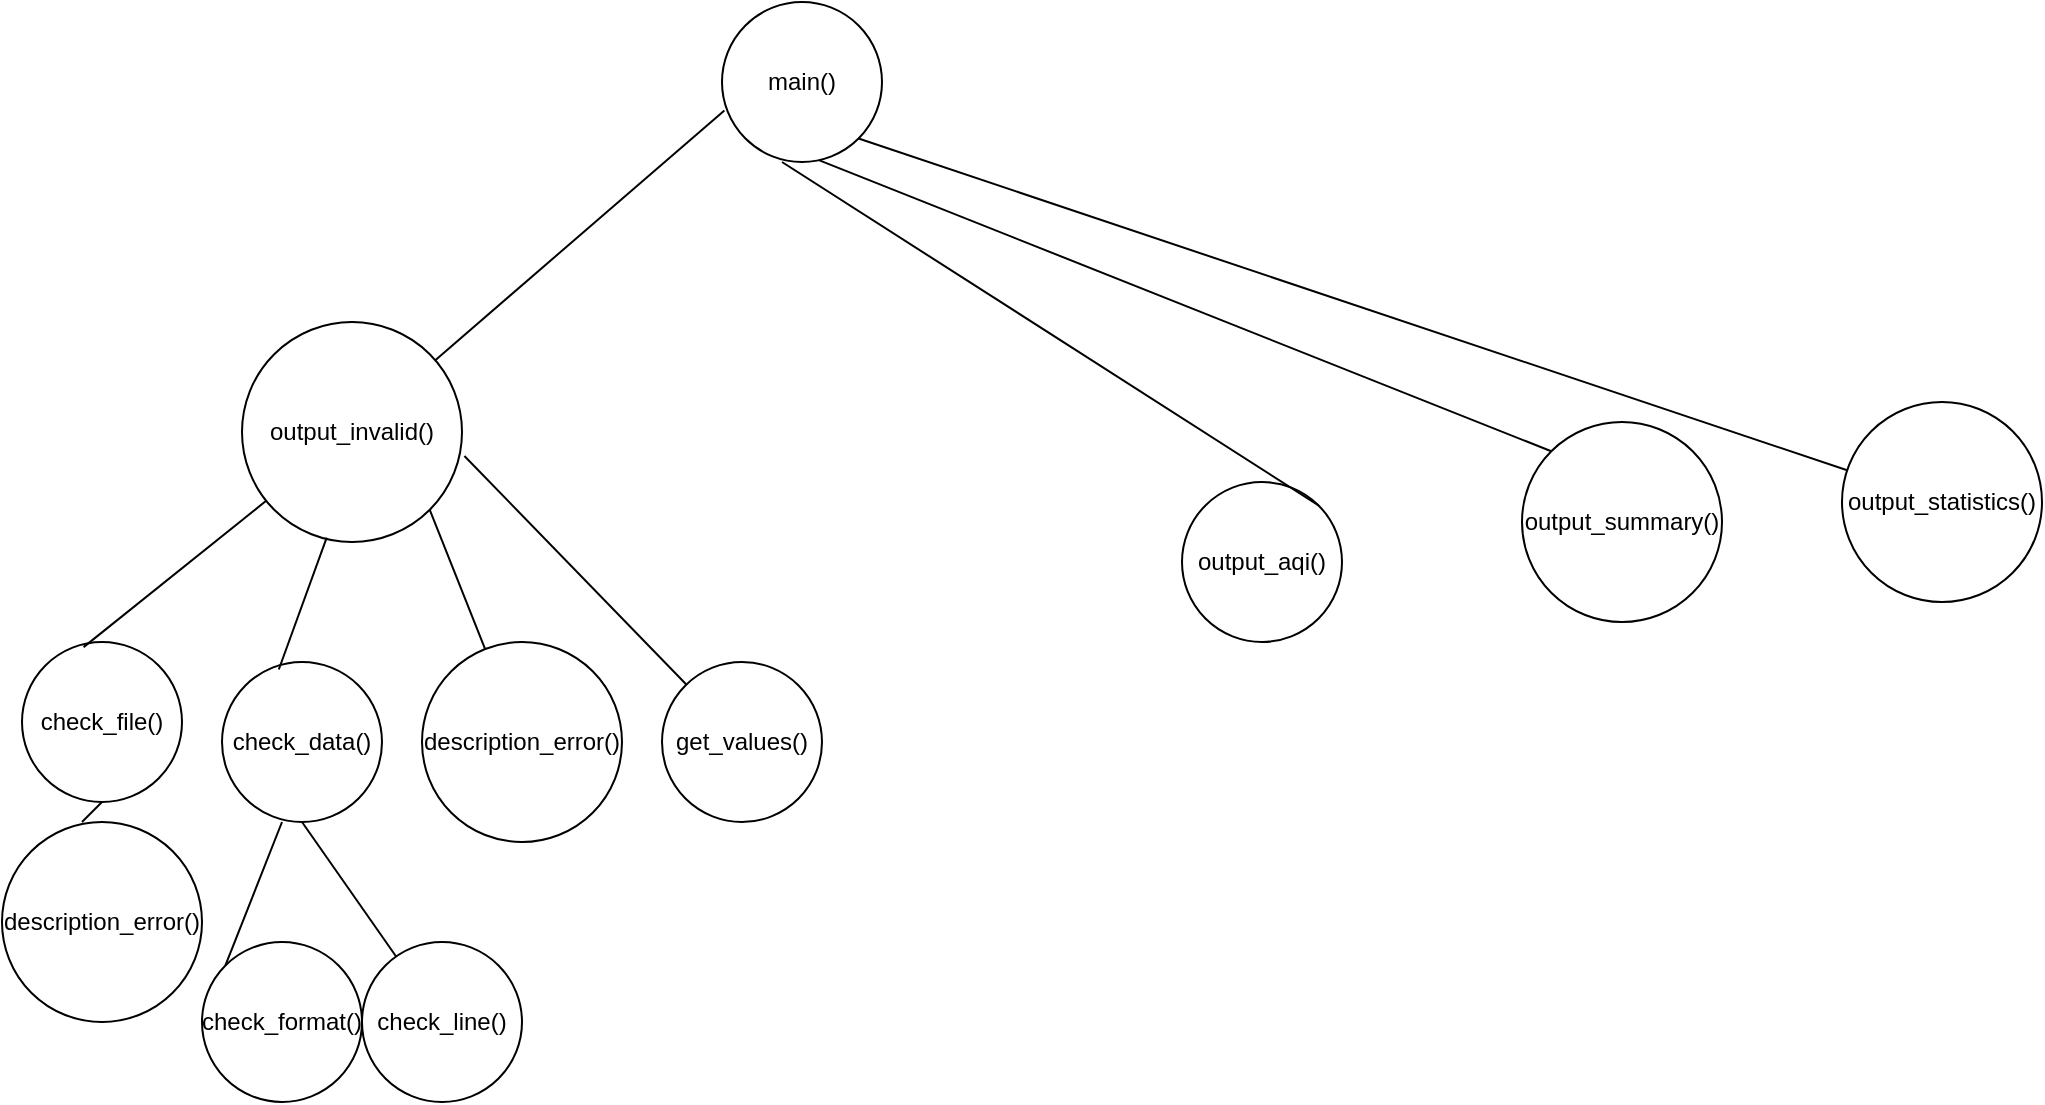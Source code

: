 <mxfile version="20.8.3" type="github" pages="2">
  <diagram id="cuSqO_4xSp7wu_9kqnW6" name="Page-1">
    <mxGraphModel dx="2126" dy="527" grid="1" gridSize="10" guides="1" tooltips="1" connect="1" arrows="1" fold="1" page="1" pageScale="1" pageWidth="850" pageHeight="1100" math="0" shadow="0">
      <root>
        <mxCell id="0" />
        <mxCell id="1" parent="0" />
        <mxCell id="RL_vZmTEsVki9VU4-pgK-1" value="main()" style="ellipse;whiteSpace=wrap;html=1;aspect=fixed;" parent="1" vertex="1">
          <mxGeometry x="140" width="80" height="80" as="geometry" />
        </mxCell>
        <mxCell id="RL_vZmTEsVki9VU4-pgK-2" value="output_aqi()" style="ellipse;whiteSpace=wrap;html=1;aspect=fixed;" parent="1" vertex="1">
          <mxGeometry x="370" y="240" width="80" height="80" as="geometry" />
        </mxCell>
        <mxCell id="RL_vZmTEsVki9VU4-pgK-3" value="output_summary()" style="ellipse;whiteSpace=wrap;html=1;aspect=fixed;" parent="1" vertex="1">
          <mxGeometry x="540" y="210" width="100" height="100" as="geometry" />
        </mxCell>
        <mxCell id="RL_vZmTEsVki9VU4-pgK-4" value="output_invalid()" style="ellipse;whiteSpace=wrap;html=1;aspect=fixed;" parent="1" vertex="1">
          <mxGeometry x="-100" y="160" width="110" height="110" as="geometry" />
        </mxCell>
        <mxCell id="RL_vZmTEsVki9VU4-pgK-5" value="output_statistics()" style="ellipse;whiteSpace=wrap;html=1;aspect=fixed;" parent="1" vertex="1">
          <mxGeometry x="700" y="200" width="100" height="100" as="geometry" />
        </mxCell>
        <mxCell id="RL_vZmTEsVki9VU4-pgK-7" value="" style="endArrow=none;html=1;rounded=0;entryX=0.015;entryY=0.678;entryDx=0;entryDy=0;entryPerimeter=0;" parent="1" source="RL_vZmTEsVki9VU4-pgK-4" target="RL_vZmTEsVki9VU4-pgK-1" edge="1">
          <mxGeometry width="50" height="50" relative="1" as="geometry">
            <mxPoint x="260" y="120" as="sourcePoint" />
            <mxPoint x="310" y="70" as="targetPoint" />
          </mxGeometry>
        </mxCell>
        <mxCell id="RL_vZmTEsVki9VU4-pgK-8" value="" style="endArrow=none;html=1;rounded=0;entryX=0.375;entryY=1;entryDx=0;entryDy=0;entryPerimeter=0;exitX=1;exitY=0;exitDx=0;exitDy=0;" parent="1" source="RL_vZmTEsVki9VU4-pgK-2" target="RL_vZmTEsVki9VU4-pgK-1" edge="1">
          <mxGeometry width="50" height="50" relative="1" as="geometry">
            <mxPoint x="320" y="180" as="sourcePoint" />
            <mxPoint x="370" y="130" as="targetPoint" />
          </mxGeometry>
        </mxCell>
        <mxCell id="RL_vZmTEsVki9VU4-pgK-9" value="" style="endArrow=none;html=1;rounded=0;entryX=0.605;entryY=0.988;entryDx=0;entryDy=0;entryPerimeter=0;exitX=0;exitY=0;exitDx=0;exitDy=0;" parent="1" target="RL_vZmTEsVki9VU4-pgK-1" edge="1" source="RL_vZmTEsVki9VU4-pgK-3">
          <mxGeometry width="50" height="50" relative="1" as="geometry">
            <mxPoint x="460" y="240" as="sourcePoint" />
            <mxPoint x="450" y="140" as="targetPoint" />
          </mxGeometry>
        </mxCell>
        <mxCell id="RL_vZmTEsVki9VU4-pgK-10" value="" style="endArrow=none;html=1;rounded=0;entryX=1;entryY=1;entryDx=0;entryDy=0;" parent="1" source="RL_vZmTEsVki9VU4-pgK-5" target="RL_vZmTEsVki9VU4-pgK-1" edge="1">
          <mxGeometry width="50" height="50" relative="1" as="geometry">
            <mxPoint x="500" y="170" as="sourcePoint" />
            <mxPoint x="550" y="120" as="targetPoint" />
          </mxGeometry>
        </mxCell>
        <mxCell id="RL_vZmTEsVki9VU4-pgK-11" value="check_file()" style="ellipse;whiteSpace=wrap;html=1;aspect=fixed;" parent="1" vertex="1">
          <mxGeometry x="-210" y="320" width="80" height="80" as="geometry" />
        </mxCell>
        <mxCell id="RL_vZmTEsVki9VU4-pgK-12" value="check_data()" style="ellipse;whiteSpace=wrap;html=1;aspect=fixed;" parent="1" vertex="1">
          <mxGeometry x="-110" y="330" width="80" height="80" as="geometry" />
        </mxCell>
        <mxCell id="RL_vZmTEsVki9VU4-pgK-13" value="description_error()" style="ellipse;whiteSpace=wrap;html=1;aspect=fixed;" parent="1" vertex="1">
          <mxGeometry x="-10" y="320" width="100" height="100" as="geometry" />
        </mxCell>
        <mxCell id="RL_vZmTEsVki9VU4-pgK-14" value="get_values()" style="ellipse;whiteSpace=wrap;html=1;aspect=fixed;" parent="1" vertex="1">
          <mxGeometry x="110" y="330" width="80" height="80" as="geometry" />
        </mxCell>
        <mxCell id="IlgSwS_JlBay_ioRpLjO-1" value="" style="endArrow=none;html=1;rounded=0;exitX=0.385;exitY=0.032;exitDx=0;exitDy=0;exitPerimeter=0;" edge="1" parent="1" source="RL_vZmTEsVki9VU4-pgK-11" target="RL_vZmTEsVki9VU4-pgK-4">
          <mxGeometry width="50" height="50" relative="1" as="geometry">
            <mxPoint x="10" y="390" as="sourcePoint" />
            <mxPoint x="60" y="340" as="targetPoint" />
          </mxGeometry>
        </mxCell>
        <mxCell id="IlgSwS_JlBay_ioRpLjO-2" value="" style="endArrow=none;html=1;rounded=0;entryX=0.385;entryY=0.98;entryDx=0;entryDy=0;entryPerimeter=0;exitX=0.355;exitY=0.047;exitDx=0;exitDy=0;exitPerimeter=0;" edge="1" parent="1" source="RL_vZmTEsVki9VU4-pgK-12" target="RL_vZmTEsVki9VU4-pgK-4">
          <mxGeometry width="50" height="50" relative="1" as="geometry">
            <mxPoint x="140" y="390" as="sourcePoint" />
            <mxPoint x="190" y="340" as="targetPoint" />
          </mxGeometry>
        </mxCell>
        <mxCell id="IlgSwS_JlBay_ioRpLjO-3" value="" style="endArrow=none;html=1;rounded=0;entryX=1;entryY=1;entryDx=0;entryDy=0;" edge="1" parent="1" source="RL_vZmTEsVki9VU4-pgK-13" target="RL_vZmTEsVki9VU4-pgK-4">
          <mxGeometry width="50" height="50" relative="1" as="geometry">
            <mxPoint x="160" y="350" as="sourcePoint" />
            <mxPoint x="210" y="300" as="targetPoint" />
          </mxGeometry>
        </mxCell>
        <mxCell id="IlgSwS_JlBay_ioRpLjO-4" value="" style="endArrow=none;html=1;rounded=0;entryX=1.011;entryY=0.609;entryDx=0;entryDy=0;entryPerimeter=0;" edge="1" parent="1" source="RL_vZmTEsVki9VU4-pgK-14" target="RL_vZmTEsVki9VU4-pgK-4">
          <mxGeometry width="50" height="50" relative="1" as="geometry">
            <mxPoint x="230" y="320" as="sourcePoint" />
            <mxPoint x="280" y="270" as="targetPoint" />
          </mxGeometry>
        </mxCell>
        <mxCell id="cVagQFuCA1IBpd_fFFHr-1" value="description_error()" style="ellipse;whiteSpace=wrap;html=1;aspect=fixed;" vertex="1" parent="1">
          <mxGeometry x="-220" y="410" width="100" height="100" as="geometry" />
        </mxCell>
        <mxCell id="cVagQFuCA1IBpd_fFFHr-2" value="" style="endArrow=none;html=1;rounded=0;exitX=0.4;exitY=0;exitDx=0;exitDy=0;exitPerimeter=0;" edge="1" parent="1" source="cVagQFuCA1IBpd_fFFHr-1">
          <mxGeometry width="50" height="50" relative="1" as="geometry">
            <mxPoint x="-220" y="450" as="sourcePoint" />
            <mxPoint x="-170" y="400" as="targetPoint" />
          </mxGeometry>
        </mxCell>
        <mxCell id="cVagQFuCA1IBpd_fFFHr-3" value="check_line()" style="ellipse;whiteSpace=wrap;html=1;aspect=fixed;" vertex="1" parent="1">
          <mxGeometry x="-40" y="470" width="80" height="80" as="geometry" />
        </mxCell>
        <mxCell id="cVagQFuCA1IBpd_fFFHr-4" value="check_format()" style="ellipse;whiteSpace=wrap;html=1;aspect=fixed;" vertex="1" parent="1">
          <mxGeometry x="-120" y="470" width="80" height="80" as="geometry" />
        </mxCell>
        <mxCell id="cVagQFuCA1IBpd_fFFHr-5" value="" style="endArrow=none;html=1;rounded=0;exitX=0;exitY=0;exitDx=0;exitDy=0;" edge="1" parent="1" source="cVagQFuCA1IBpd_fFFHr-4">
          <mxGeometry width="50" height="50" relative="1" as="geometry">
            <mxPoint x="-90" y="510" as="sourcePoint" />
            <mxPoint x="-80" y="410" as="targetPoint" />
          </mxGeometry>
        </mxCell>
        <mxCell id="cVagQFuCA1IBpd_fFFHr-6" value="" style="endArrow=none;html=1;rounded=0;entryX=0.5;entryY=1;entryDx=0;entryDy=0;" edge="1" parent="1" source="cVagQFuCA1IBpd_fFFHr-3" target="RL_vZmTEsVki9VU4-pgK-12">
          <mxGeometry width="50" height="50" relative="1" as="geometry">
            <mxPoint x="-60" y="490" as="sourcePoint" />
            <mxPoint x="-50" y="400" as="targetPoint" />
          </mxGeometry>
        </mxCell>
      </root>
    </mxGraphModel>
  </diagram>
  <diagram id="CgX4zMMBmTULnqaurW3I" name="Page-2">
    <mxGraphModel dx="1276" dy="527" grid="1" gridSize="10" guides="1" tooltips="1" connect="1" arrows="1" fold="1" page="1" pageScale="1" pageWidth="850" pageHeight="1100" math="0" shadow="0">
      <root>
        <mxCell id="0" />
        <mxCell id="1" parent="0" />
      </root>
    </mxGraphModel>
  </diagram>
</mxfile>
